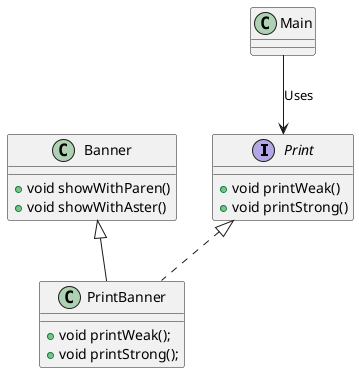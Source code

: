 @startuml

interface Print {
    +void printWeak()
    +void printStrong()
}

class Banner {
    +void showWithParen()
    +void showWithAster()
}

class PrintBanner extends Banner implements Print {
    +void printWeak();
    +void printStrong();
}

class Main
Main --> Print : Uses
@enduml
